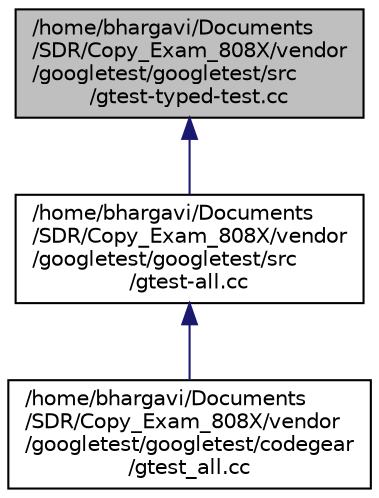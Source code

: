 digraph "/home/bhargavi/Documents/SDR/Copy_Exam_808X/vendor/googletest/googletest/src/gtest-typed-test.cc"
{
  edge [fontname="Helvetica",fontsize="10",labelfontname="Helvetica",labelfontsize="10"];
  node [fontname="Helvetica",fontsize="10",shape=record];
  Node1 [label="/home/bhargavi/Documents\l/SDR/Copy_Exam_808X/vendor\l/googletest/googletest/src\l/gtest-typed-test.cc",height=0.2,width=0.4,color="black", fillcolor="grey75", style="filled", fontcolor="black"];
  Node1 -> Node2 [dir="back",color="midnightblue",fontsize="10",style="solid"];
  Node2 [label="/home/bhargavi/Documents\l/SDR/Copy_Exam_808X/vendor\l/googletest/googletest/src\l/gtest-all.cc",height=0.2,width=0.4,color="black", fillcolor="white", style="filled",URL="$gtest-all_8cc.html"];
  Node2 -> Node3 [dir="back",color="midnightblue",fontsize="10",style="solid"];
  Node3 [label="/home/bhargavi/Documents\l/SDR/Copy_Exam_808X/vendor\l/googletest/googletest/codegear\l/gtest_all.cc",height=0.2,width=0.4,color="black", fillcolor="white", style="filled",URL="$gtest__all_8cc.html"];
}
